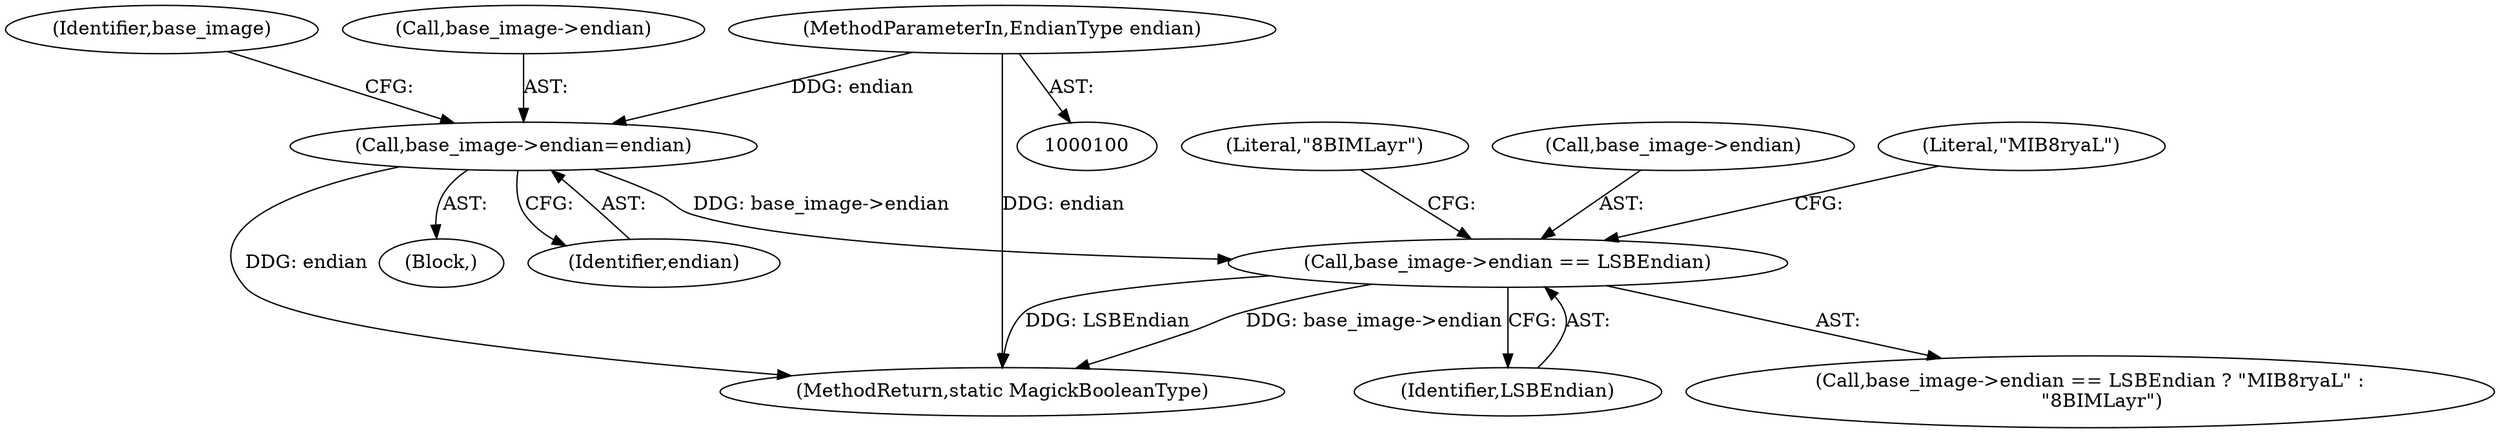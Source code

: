 digraph "0_ImageMagick_256825d4eb33dc301496710d15cf5a7ae924088b@pointer" {
"1000291" [label="(Call,base_image->endian=endian)"];
"1000103" [label="(MethodParameterIn,EndianType endian)"];
"1000305" [label="(Call,base_image->endian == LSBEndian)"];
"1000103" [label="(MethodParameterIn,EndianType endian)"];
"1000297" [label="(Identifier,base_image)"];
"1000311" [label="(Literal,\"8BIMLayr\")"];
"1000306" [label="(Call,base_image->endian)"];
"1000370" [label="(MethodReturn,static MagickBooleanType)"];
"1000292" [label="(Call,base_image->endian)"];
"1000310" [label="(Literal,\"MIB8ryaL\")"];
"1000305" [label="(Call,base_image->endian == LSBEndian)"];
"1000105" [label="(Block,)"];
"1000295" [label="(Identifier,endian)"];
"1000309" [label="(Identifier,LSBEndian)"];
"1000291" [label="(Call,base_image->endian=endian)"];
"1000304" [label="(Call,base_image->endian == LSBEndian ? \"MIB8ryaL\" :\n    \"8BIMLayr\")"];
"1000291" -> "1000105"  [label="AST: "];
"1000291" -> "1000295"  [label="CFG: "];
"1000292" -> "1000291"  [label="AST: "];
"1000295" -> "1000291"  [label="AST: "];
"1000297" -> "1000291"  [label="CFG: "];
"1000291" -> "1000370"  [label="DDG: endian"];
"1000103" -> "1000291"  [label="DDG: endian"];
"1000291" -> "1000305"  [label="DDG: base_image->endian"];
"1000103" -> "1000100"  [label="AST: "];
"1000103" -> "1000370"  [label="DDG: endian"];
"1000305" -> "1000304"  [label="AST: "];
"1000305" -> "1000309"  [label="CFG: "];
"1000306" -> "1000305"  [label="AST: "];
"1000309" -> "1000305"  [label="AST: "];
"1000310" -> "1000305"  [label="CFG: "];
"1000311" -> "1000305"  [label="CFG: "];
"1000305" -> "1000370"  [label="DDG: LSBEndian"];
"1000305" -> "1000370"  [label="DDG: base_image->endian"];
}
